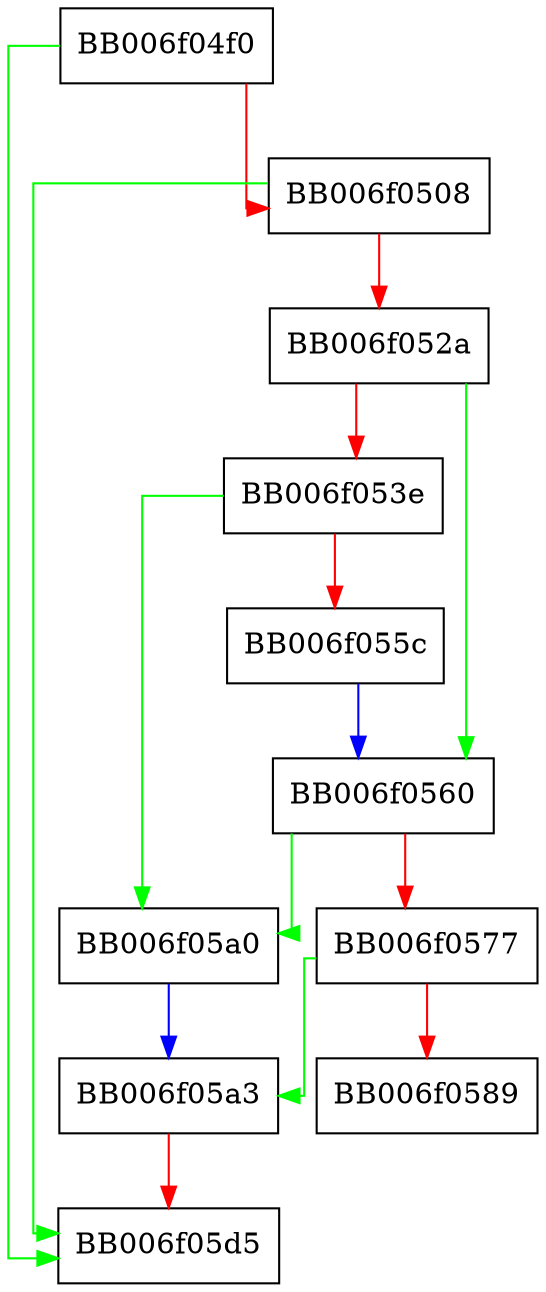 digraph mac_hmac_newctx {
  node [shape="box"];
  graph [splines=ortho];
  BB006f04f0 -> BB006f05d5 [color="green"];
  BB006f04f0 -> BB006f0508 [color="red"];
  BB006f0508 -> BB006f05d5 [color="green"];
  BB006f0508 -> BB006f052a [color="red"];
  BB006f052a -> BB006f0560 [color="green"];
  BB006f052a -> BB006f053e [color="red"];
  BB006f053e -> BB006f05a0 [color="green"];
  BB006f053e -> BB006f055c [color="red"];
  BB006f055c -> BB006f0560 [color="blue"];
  BB006f0560 -> BB006f05a0 [color="green"];
  BB006f0560 -> BB006f0577 [color="red"];
  BB006f0577 -> BB006f05a3 [color="green"];
  BB006f0577 -> BB006f0589 [color="red"];
  BB006f05a0 -> BB006f05a3 [color="blue"];
  BB006f05a3 -> BB006f05d5 [color="red"];
}